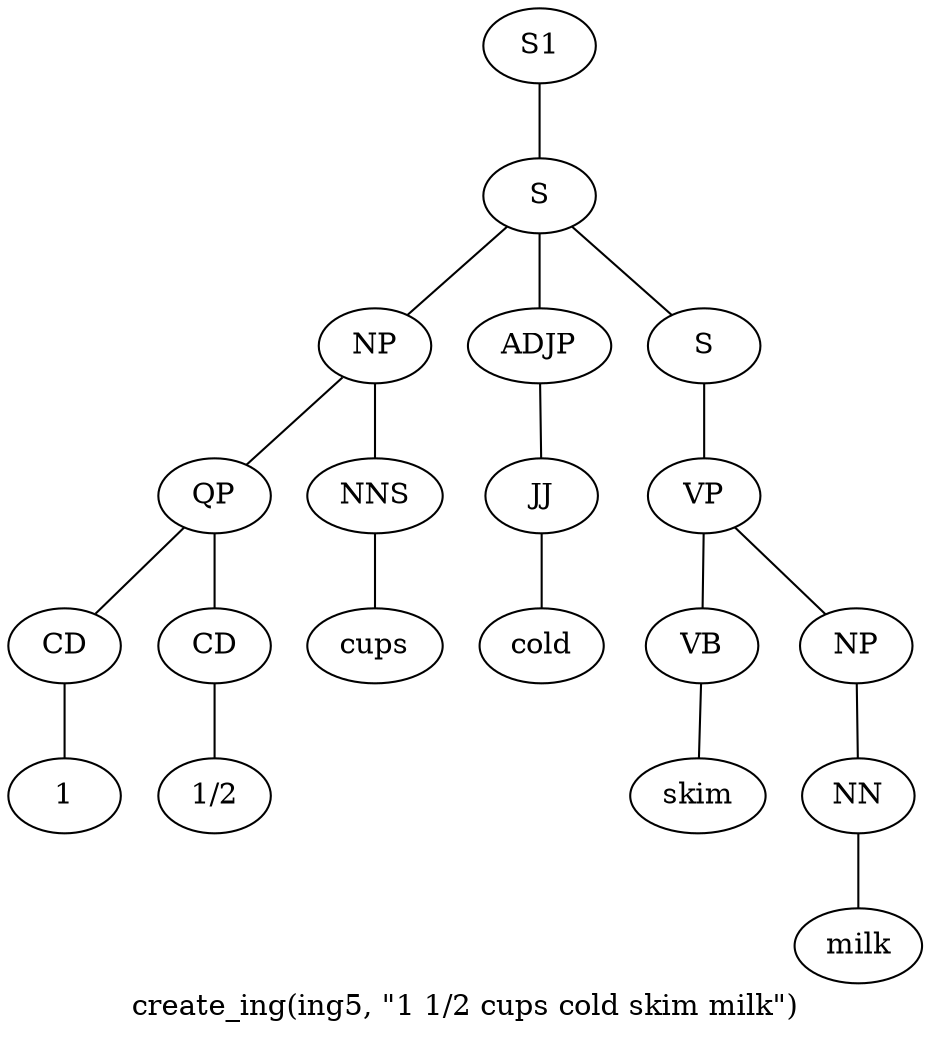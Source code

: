 graph SyntaxGraph {
	label = "create_ing(ing5, \"1 1/2 cups cold skim milk\")";
	Node0 [label="S1"];
	Node1 [label="S"];
	Node2 [label="NP"];
	Node3 [label="QP"];
	Node4 [label="CD"];
	Node5 [label="1"];
	Node6 [label="CD"];
	Node7 [label="1/2"];
	Node8 [label="NNS"];
	Node9 [label="cups"];
	Node10 [label="ADJP"];
	Node11 [label="JJ"];
	Node12 [label="cold"];
	Node13 [label="S"];
	Node14 [label="VP"];
	Node15 [label="VB"];
	Node16 [label="skim"];
	Node17 [label="NP"];
	Node18 [label="NN"];
	Node19 [label="milk"];

	Node0 -- Node1;
	Node1 -- Node2;
	Node1 -- Node10;
	Node1 -- Node13;
	Node2 -- Node3;
	Node2 -- Node8;
	Node3 -- Node4;
	Node3 -- Node6;
	Node4 -- Node5;
	Node6 -- Node7;
	Node8 -- Node9;
	Node10 -- Node11;
	Node11 -- Node12;
	Node13 -- Node14;
	Node14 -- Node15;
	Node14 -- Node17;
	Node15 -- Node16;
	Node17 -- Node18;
	Node18 -- Node19;
}